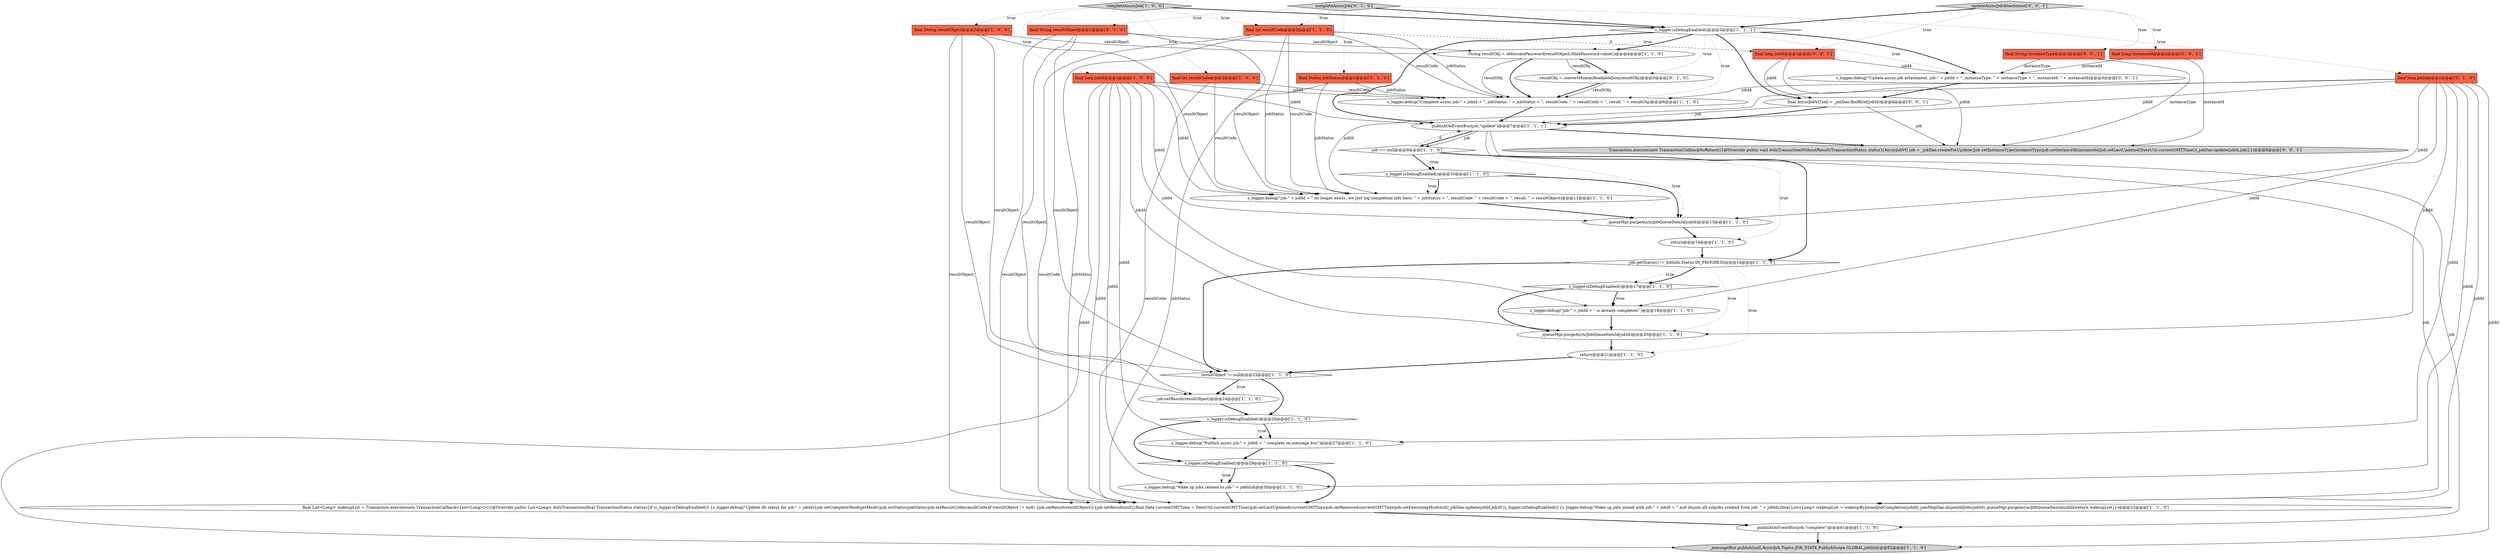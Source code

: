 digraph {
16 [style = filled, label = "s_logger.isDebugEnabled()@@@3@@@['1', '1', '1']", fillcolor = white, shape = diamond image = "AAA0AAABBB1BBB"];
13 [style = filled, label = "s_logger.debug(\"Wake up jobs related to job-\" + jobId)@@@30@@@['1', '1', '0']", fillcolor = white, shape = ellipse image = "AAA0AAABBB1BBB"];
7 [style = filled, label = "job == null@@@9@@@['1', '1', '0']", fillcolor = white, shape = diamond image = "AAA0AAABBB1BBB"];
34 [style = filled, label = "final String instanceType@@@2@@@['0', '0', '1']", fillcolor = tomato, shape = box image = "AAA0AAABBB3BBB"];
25 [style = filled, label = "job.setResult(resultObject)@@@24@@@['1', '1', '0']", fillcolor = white, shape = ellipse image = "AAA0AAABBB1BBB"];
31 [style = filled, label = "completeAsyncJob['0', '1', '0']", fillcolor = lightgray, shape = diamond image = "AAA0AAABBB2BBB"];
28 [style = filled, label = "final Status jobStatus@@@2@@@['0', '1', '0']", fillcolor = tomato, shape = box image = "AAA0AAABBB2BBB"];
35 [style = filled, label = "final Long instanceId@@@2@@@['0', '0', '1']", fillcolor = tomato, shape = box image = "AAA0AAABBB3BBB"];
33 [style = filled, label = "updateAsyncJobAttachment['0', '0', '1']", fillcolor = lightgray, shape = diamond image = "AAA0AAABBB3BBB"];
3 [style = filled, label = "publishOnEventBus(job,\"complete\")@@@61@@@['1', '1', '0']", fillcolor = white, shape = ellipse image = "AAA0AAABBB1BBB"];
27 [style = filled, label = "publishOnEventBus(job,\"update\")@@@7@@@['1', '1', '1']", fillcolor = white, shape = ellipse image = "AAA0AAABBB1BBB"];
10 [style = filled, label = "s_logger.debug(\"Complete async job-\" + jobId + \", jobStatus: \" + jobStatus + \", resultCode: \" + resultCode + \", result: \" + resultObj)@@@6@@@['1', '1', '0']", fillcolor = white, shape = ellipse image = "AAA0AAABBB1BBB"];
21 [style = filled, label = "job.getStatus() != JobInfo.Status.IN_PROGRESS@@@16@@@['1', '1', '0']", fillcolor = white, shape = diamond image = "AAA0AAABBB1BBB"];
2 [style = filled, label = "final List<Long> wakeupList = Transaction.execute(new TransactionCallback<List<Long>>(){@Override public List<Long> doInTransaction(final TransactionStatus status){if (s_logger.isDebugEnabled()) {s_logger.debug(\"Update db status for job-\" + jobId)}job.setCompleteMsid(getMsid())job.setStatus(jobStatus)job.setResultCode(resultCode)if (resultObject != null) {job.setResult(resultObject)}{job.setResult(null)}final Date currentGMTTime = DateUtil.currentGMTTime()job.setLastUpdated(currentGMTTime)job.setRemoved(currentGMTTime)job.setExecutingMsid(null)_jobDao.update(jobId,job)if (s_logger.isDebugEnabled()) {s_logger.debug(\"Wake up jobs joined with job-\" + jobId + \" and disjoin all subjobs created from job- \" + jobId)}final List<Long> wakeupList = wakeupByJoinedJobCompletion(jobId)_joinMapDao.disjoinAllJobs(jobId)_queueMgr.purgeAsyncJobQueueItemId(jobId)return wakeupList}})@@@32@@@['1', '1', '0']", fillcolor = white, shape = ellipse image = "AAA0AAABBB1BBB"];
22 [style = filled, label = "s_logger.debug(\"Publish async job-\" + jobId + \" complete on message bus\")@@@27@@@['1', '1', '0']", fillcolor = white, shape = ellipse image = "AAA0AAABBB1BBB"];
9 [style = filled, label = "_queueMgr.purgeAsyncJobQueueItemId(jobId)@@@20@@@['1', '1', '0']", fillcolor = white, shape = ellipse image = "AAA0AAABBB1BBB"];
30 [style = filled, label = "final long jobId@@@2@@@['0', '1', '0']", fillcolor = tomato, shape = box image = "AAA0AAABBB2BBB"];
1 [style = filled, label = "s_logger.isDebugEnabled()@@@17@@@['1', '1', '0']", fillcolor = white, shape = diamond image = "AAA0AAABBB1BBB"];
8 [style = filled, label = "_queueMgr.purgeAsyncJobQueueItemId(jobId)@@@13@@@['1', '1', '0']", fillcolor = white, shape = ellipse image = "AAA0AAABBB1BBB"];
39 [style = filled, label = "final AsyncJobVO job = _jobDao.findById(jobId)@@@6@@@['0', '0', '1']", fillcolor = white, shape = ellipse image = "AAA0AAABBB3BBB"];
11 [style = filled, label = "s_logger.isDebugEnabled()@@@29@@@['1', '1', '0']", fillcolor = white, shape = diamond image = "AAA0AAABBB1BBB"];
17 [style = filled, label = "s_logger.isDebugEnabled()@@@26@@@['1', '1', '0']", fillcolor = white, shape = diamond image = "AAA0AAABBB1BBB"];
18 [style = filled, label = "_messageBus.publish(null,AsyncJob.Topics.JOB_STATE,PublishScope.GLOBAL,jobId)@@@62@@@['1', '1', '0']", fillcolor = lightgray, shape = ellipse image = "AAA0AAABBB1BBB"];
6 [style = filled, label = "final String resultObject@@@2@@@['1', '0', '0']", fillcolor = tomato, shape = box image = "AAA0AAABBB1BBB"];
23 [style = filled, label = "return@@@14@@@['1', '1', '0']", fillcolor = white, shape = ellipse image = "AAA0AAABBB1BBB"];
37 [style = filled, label = "Transaction.execute(new TransactionCallbackNoReturn(){@Override public void doInTransactionWithoutResult(TransactionStatus status){AsyncJobVO job = _jobDao.createForUpdate()job.setInstanceType(instanceType)job.setInstanceId(instanceId)job.setLastUpdated(DateUtil.currentGMTTime())_jobDao.update(jobId,job)}})@@@8@@@['0', '0', '1']", fillcolor = lightgray, shape = ellipse image = "AAA0AAABBB3BBB"];
32 [style = filled, label = "resultObj = convertHumanReadableJson(resultObj)@@@5@@@['0', '1', '0']", fillcolor = white, shape = ellipse image = "AAA1AAABBB2BBB"];
12 [style = filled, label = "return@@@21@@@['1', '1', '0']", fillcolor = white, shape = ellipse image = "AAA0AAABBB1BBB"];
24 [style = filled, label = "s_logger.isDebugEnabled()@@@10@@@['1', '1', '0']", fillcolor = white, shape = diamond image = "AAA0AAABBB1BBB"];
14 [style = filled, label = "completeAsyncJob['1', '0', '0']", fillcolor = lightgray, shape = diamond image = "AAA0AAABBB1BBB"];
29 [style = filled, label = "final String resultObject@@@2@@@['0', '1', '0']", fillcolor = tomato, shape = box image = "AAA0AAABBB2BBB"];
20 [style = filled, label = "s_logger.debug(\"job-\" + jobId + \" is already completed.\")@@@18@@@['1', '1', '0']", fillcolor = white, shape = ellipse image = "AAA0AAABBB1BBB"];
0 [style = filled, label = "final long jobId@@@2@@@['1', '0', '0']", fillcolor = tomato, shape = box image = "AAA0AAABBB1BBB"];
4 [style = filled, label = "final int resultCode@@@2@@@['1', '0', '0']", fillcolor = tomato, shape = box image = "AAA0AAABBB1BBB"];
36 [style = filled, label = "s_logger.debug(\"Update async-job attachment, job-\" + jobId + \", instanceType: \" + instanceType + \", instanceId: \" + instanceId)@@@4@@@['0', '0', '1']", fillcolor = white, shape = ellipse image = "AAA0AAABBB3BBB"];
26 [style = filled, label = "s_logger.debug(\"job-\" + jobId + \" no longer exists, we just log completion info here. \" + jobStatus + \", resultCode: \" + resultCode + \", result: \" + resultObject)@@@11@@@['1', '1', '0']", fillcolor = white, shape = ellipse image = "AAA0AAABBB1BBB"];
38 [style = filled, label = "final long jobId@@@2@@@['0', '0', '1']", fillcolor = tomato, shape = box image = "AAA0AAABBB3BBB"];
15 [style = filled, label = "final int resultCode@@@2@@@['1', '1', '0']", fillcolor = tomato, shape = box image = "AAA0AAABBB1BBB"];
5 [style = filled, label = "resultObject != null@@@23@@@['1', '1', '0']", fillcolor = white, shape = diamond image = "AAA0AAABBB1BBB"];
19 [style = filled, label = "String resultObj = obfuscatePassword(resultObject,HidePassword.value())@@@4@@@['1', '1', '0']", fillcolor = white, shape = ellipse image = "AAA0AAABBB1BBB"];
14->4 [style = dotted, label="true"];
14->0 [style = dotted, label="true"];
31->15 [style = dotted, label="true"];
7->24 [style = bold, label=""];
27->7 [style = bold, label=""];
31->28 [style = dotted, label="true"];
6->19 [style = solid, label="resultObject"];
29->2 [style = solid, label="resultObject"];
39->27 [style = bold, label=""];
30->10 [style = solid, label="jobId"];
30->26 [style = solid, label="jobId"];
0->2 [style = solid, label="jobId"];
25->17 [style = bold, label=""];
5->17 [style = bold, label=""];
15->38 [style = dashed, label="0"];
30->20 [style = solid, label="jobId"];
27->7 [style = solid, label="job"];
15->2 [style = solid, label="jobStatus"];
16->10 [style = dotted, label="true"];
38->36 [style = solid, label="jobId"];
31->30 [style = dotted, label="true"];
1->20 [style = dotted, label="true"];
15->26 [style = solid, label="jobStatus"];
28->10 [style = solid, label="jobStatus"];
17->22 [style = bold, label=""];
7->23 [style = dotted, label="true"];
9->12 [style = bold, label=""];
38->37 [style = solid, label="jobId"];
35->37 [style = solid, label="instanceId"];
15->26 [style = solid, label="resultCode"];
6->5 [style = solid, label="resultObject"];
16->39 [style = bold, label=""];
1->9 [style = bold, label=""];
30->8 [style = solid, label="jobId"];
15->2 [style = solid, label="resultCode"];
33->38 [style = dotted, label="true"];
6->25 [style = solid, label="resultObject"];
7->8 [style = dotted, label="true"];
8->23 [style = bold, label=""];
19->32 [style = bold, label=""];
34->36 [style = solid, label="instanceType"];
3->18 [style = bold, label=""];
30->18 [style = solid, label="jobId"];
29->26 [style = solid, label="resultObject"];
2->3 [style = bold, label=""];
23->21 [style = bold, label=""];
27->3 [style = solid, label="job"];
4->10 [style = solid, label="resultCode"];
32->10 [style = bold, label=""];
33->35 [style = dotted, label="true"];
11->13 [style = bold, label=""];
17->11 [style = bold, label=""];
7->24 [style = dotted, label="true"];
16->32 [style = dotted, label="true"];
17->22 [style = dotted, label="true"];
19->10 [style = solid, label="resultObj"];
38->39 [style = solid, label="jobId"];
0->8 [style = solid, label="jobId"];
34->37 [style = solid, label="instanceType"];
7->27 [style = dashed, label="0"];
24->26 [style = bold, label=""];
31->16 [style = bold, label=""];
16->19 [style = dotted, label="true"];
0->22 [style = solid, label="jobId"];
26->8 [style = bold, label=""];
19->32 [style = solid, label="resultObj"];
14->16 [style = bold, label=""];
27->2 [style = solid, label="job"];
0->27 [style = solid, label="jobId"];
21->9 [style = dotted, label="true"];
16->19 [style = bold, label=""];
21->1 [style = dotted, label="true"];
4->2 [style = solid, label="resultCode"];
30->9 [style = solid, label="jobId"];
27->37 [style = bold, label=""];
32->10 [style = solid, label="resultObj"];
0->9 [style = solid, label="jobId"];
11->2 [style = bold, label=""];
14->6 [style = dotted, label="true"];
35->36 [style = solid, label="instanceId"];
33->34 [style = dotted, label="true"];
16->27 [style = bold, label=""];
28->26 [style = solid, label="jobStatus"];
29->19 [style = solid, label="resultObject"];
21->1 [style = bold, label=""];
20->9 [style = bold, label=""];
29->5 [style = solid, label="resultObject"];
11->13 [style = dotted, label="true"];
24->8 [style = bold, label=""];
16->36 [style = dotted, label="true"];
0->18 [style = solid, label="jobId"];
39->37 [style = solid, label="job"];
22->11 [style = bold, label=""];
6->26 [style = solid, label="resultObject"];
0->26 [style = solid, label="jobId"];
19->10 [style = bold, label=""];
39->27 [style = solid, label="job"];
24->26 [style = dotted, label="true"];
0->13 [style = solid, label="jobId"];
28->2 [style = solid, label="jobStatus"];
29->25 [style = solid, label="resultObject"];
10->27 [style = bold, label=""];
16->36 [style = bold, label=""];
7->21 [style = bold, label=""];
33->16 [style = bold, label=""];
6->2 [style = solid, label="resultObject"];
12->5 [style = bold, label=""];
14->15 [style = dotted, label="true"];
5->25 [style = bold, label=""];
4->26 [style = solid, label="resultCode"];
21->5 [style = bold, label=""];
30->27 [style = solid, label="jobId"];
31->29 [style = dotted, label="true"];
30->22 [style = solid, label="jobId"];
30->2 [style = solid, label="jobId"];
0->10 [style = solid, label="jobId"];
15->10 [style = solid, label="jobStatus"];
0->20 [style = solid, label="jobId"];
5->25 [style = dotted, label="true"];
21->12 [style = dotted, label="true"];
1->20 [style = bold, label=""];
13->2 [style = bold, label=""];
30->13 [style = solid, label="jobId"];
36->39 [style = bold, label=""];
15->10 [style = solid, label="resultCode"];
}
